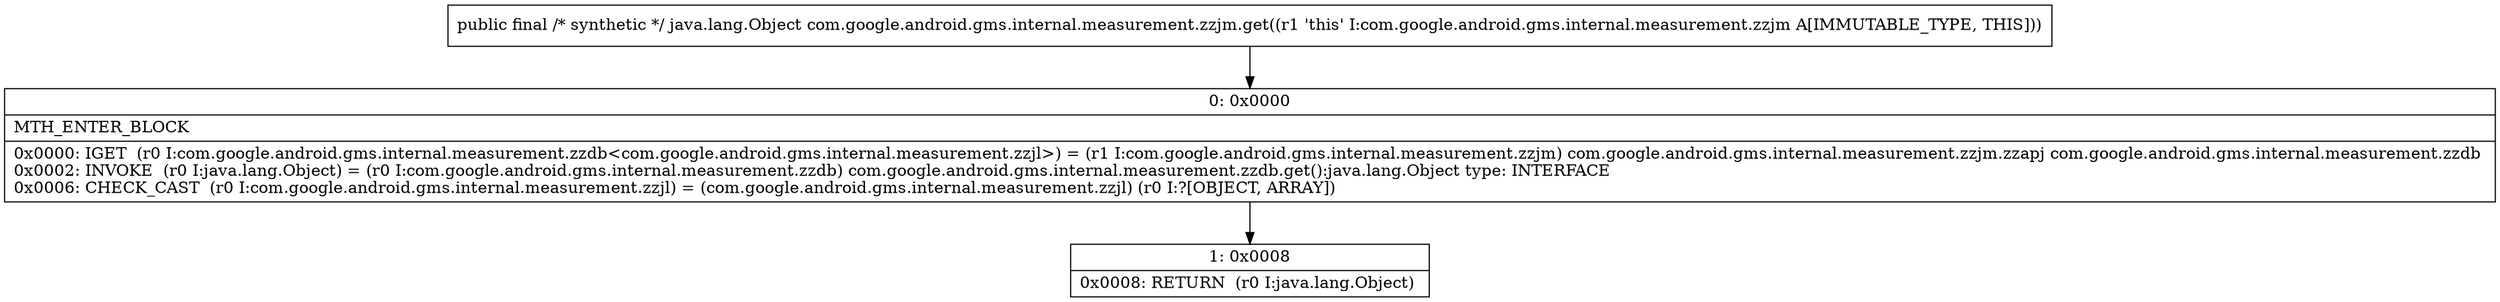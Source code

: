digraph "CFG forcom.google.android.gms.internal.measurement.zzjm.get()Ljava\/lang\/Object;" {
Node_0 [shape=record,label="{0\:\ 0x0000|MTH_ENTER_BLOCK\l|0x0000: IGET  (r0 I:com.google.android.gms.internal.measurement.zzdb\<com.google.android.gms.internal.measurement.zzjl\>) = (r1 I:com.google.android.gms.internal.measurement.zzjm) com.google.android.gms.internal.measurement.zzjm.zzapj com.google.android.gms.internal.measurement.zzdb \l0x0002: INVOKE  (r0 I:java.lang.Object) = (r0 I:com.google.android.gms.internal.measurement.zzdb) com.google.android.gms.internal.measurement.zzdb.get():java.lang.Object type: INTERFACE \l0x0006: CHECK_CAST  (r0 I:com.google.android.gms.internal.measurement.zzjl) = (com.google.android.gms.internal.measurement.zzjl) (r0 I:?[OBJECT, ARRAY]) \l}"];
Node_1 [shape=record,label="{1\:\ 0x0008|0x0008: RETURN  (r0 I:java.lang.Object) \l}"];
MethodNode[shape=record,label="{public final \/* synthetic *\/ java.lang.Object com.google.android.gms.internal.measurement.zzjm.get((r1 'this' I:com.google.android.gms.internal.measurement.zzjm A[IMMUTABLE_TYPE, THIS])) }"];
MethodNode -> Node_0;
Node_0 -> Node_1;
}

